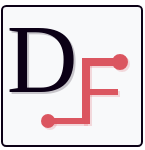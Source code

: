<mxfile version="16.1.0" type="device"><diagram id="yd8ytJc4InaW9__zQ8MR" name="Page-1"><mxGraphModel dx="199" dy="110" grid="1" gridSize="10" guides="1" tooltips="1" connect="1" arrows="1" fold="1" page="1" pageScale="1" pageWidth="850" pageHeight="1100" math="0" shadow="0"><root><mxCell id="0"/><mxCell id="1" parent="0"/><mxCell id="ZDaGmyMk1eqISULxTs8E-29" value="" style="whiteSpace=wrap;html=1;aspect=fixed;shadow=0;glass=0;labelBackgroundColor=none;labelBorderColor=none;sketch=0;fontFamily=Gemunu Libre;fontSource=https%3A%2F%2Ffonts.googleapis.com%2Fcss%3Ffamily%3DGemunu%2BLibre;fontSize=49;fontColor=#0C0116;fillColor=#f8f9fa;strokeColor=#0C0116;strokeWidth=1;perimeterSpacing=1;rounded=1;gradientColor=none;arcSize=3;" vertex="1" parent="1"><mxGeometry x="150" y="90" width="70" height="70" as="geometry"/></mxCell><mxCell id="ZDaGmyMk1eqISULxTs8E-40" value="" style="group" vertex="1" connectable="0" parent="1"><mxGeometry x="165" y="110" width="11" height="15.5" as="geometry"/></mxCell><mxCell id="ZDaGmyMk1eqISULxTs8E-37" value="D" style="rounded=0;whiteSpace=wrap;html=1;shadow=0;glass=0;labelBackgroundColor=none;labelBorderColor=none;sketch=0;fontFamily=Gemunu Libre;fontSource=https%3A%2F%2Ffonts.googleapis.com%2Fcss%3Ffamily%3DGemunu%2BLibre;fontSize=49;fontColor=#0C0116;strokeColor=none;strokeWidth=1;fillColor=none;gradientColor=none;labelPosition=center;verticalLabelPosition=middle;align=center;verticalAlign=middle;" vertex="1" parent="ZDaGmyMk1eqISULxTs8E-40"><mxGeometry width="10" height="14.5" as="geometry"/></mxCell><mxCell id="ZDaGmyMk1eqISULxTs8E-38" value="D" style="rounded=0;whiteSpace=wrap;html=1;shadow=0;glass=0;labelBackgroundColor=none;labelBorderColor=none;sketch=0;fontFamily=Gemunu Libre;fontSource=https%3A%2F%2Ffonts.googleapis.com%2Fcss%3Ffamily%3DGemunu%2BLibre;fontSize=49;fontColor=#0C0116;strokeColor=none;strokeWidth=1;fillColor=none;gradientColor=none;labelPosition=center;verticalLabelPosition=middle;align=center;verticalAlign=middle;textOpacity=20;" vertex="1" parent="ZDaGmyMk1eqISULxTs8E-40"><mxGeometry x="1" y="1" width="10" height="14.5" as="geometry"/></mxCell><mxCell id="ZDaGmyMk1eqISULxTs8E-44" value="" style="group" vertex="1" connectable="0" parent="1"><mxGeometry x="173" y="118" width="36" height="32" as="geometry"/></mxCell><mxCell id="ZDaGmyMk1eqISULxTs8E-17" value="" style="group" vertex="1" connectable="0" parent="ZDaGmyMk1eqISULxTs8E-44"><mxGeometry width="36" height="31" as="geometry"/></mxCell><mxCell id="ZDaGmyMk1eqISULxTs8E-15" value="" style="endArrow=none;html=1;rounded=0;fontFamily=Gemunu Libre;fontSource=https%3A%2F%2Ffonts.googleapis.com%2Fcss%3Ffamily%3DGemunu%2BLibre;fontSize=49;fontColor=#0C0116;exitX=1.1;exitY=0.467;exitDx=0;exitDy=0;exitPerimeter=0;endFill=0;startArrow=oval;startFill=1;strokeColor=#DB5660;strokeWidth=3;shadow=0;sketch=0;endSize=6;startSize=4;" edge="1" parent="ZDaGmyMk1eqISULxTs8E-17"><mxGeometry width="50" height="50" relative="1" as="geometry"><mxPoint y="29.5" as="sourcePoint"/><mxPoint x="19" y="29.5" as="targetPoint"/></mxGeometry></mxCell><mxCell id="ZDaGmyMk1eqISULxTs8E-2" value="" style="endArrow=oval;html=1;rounded=0;fontFamily=Gemunu Libre;fontSource=https%3A%2F%2Ffonts.googleapis.com%2Fcss%3Ffamily%3DGemunu%2BLibre;fontSize=49;fontColor=#0C0116;endFill=1;startArrow=none;startFill=0;strokeWidth=4;strokeColor=#DB5660;shadow=0;endSize=4;" edge="1" parent="ZDaGmyMk1eqISULxTs8E-17"><mxGeometry width="50" height="50" relative="1" as="geometry"><mxPoint x="17" as="sourcePoint"/><mxPoint x="36" as="targetPoint"/></mxGeometry></mxCell><mxCell id="ZDaGmyMk1eqISULxTs8E-9" value="" style="endArrow=none;html=1;rounded=0;fontFamily=Gemunu Libre;fontSource=https%3A%2F%2Ffonts.googleapis.com%2Fcss%3Ffamily%3DGemunu%2BLibre;fontSize=49;fontColor=#0C0116;exitX=1.1;exitY=0.467;exitDx=0;exitDy=0;exitPerimeter=0;endFill=0;startArrow=none;startFill=0;strokeColor=#DB5660;strokeWidth=3;shadow=0;sketch=0;" edge="1" parent="ZDaGmyMk1eqISULxTs8E-17"><mxGeometry width="50" height="50" relative="1" as="geometry"><mxPoint x="18" y="15.02" as="sourcePoint"/><mxPoint x="35" y="15" as="targetPoint"/></mxGeometry></mxCell><mxCell id="ZDaGmyMk1eqISULxTs8E-14" value="" style="endArrow=none;html=1;rounded=0;fontFamily=Gemunu Libre;fontSource=https%3A%2F%2Ffonts.googleapis.com%2Fcss%3Ffamily%3DGemunu%2BLibre;fontSize=49;fontColor=#0C0116;endFill=0;startArrow=none;startFill=0;strokeColor=#DB5660;strokeWidth=4;shadow=0;sketch=0;" edge="1" parent="ZDaGmyMk1eqISULxTs8E-17"><mxGeometry width="50" height="50" relative="1" as="geometry"><mxPoint x="19" as="sourcePoint"/><mxPoint x="19" y="31" as="targetPoint"/></mxGeometry></mxCell><mxCell id="ZDaGmyMk1eqISULxTs8E-25" value="" style="endArrow=none;html=1;rounded=0;fontFamily=Gemunu Libre;fontSource=https%3A%2F%2Ffonts.googleapis.com%2Fcss%3Ffamily%3DGemunu%2BLibre;fontSize=49;fontColor=#0C0116;exitX=1.1;exitY=0.467;exitDx=0;exitDy=0;exitPerimeter=0;endFill=0;startArrow=oval;startFill=1;strokeColor=#DB5660;strokeWidth=3;shadow=0;sketch=0;endSize=6;startSize=4;opacity=20;" edge="1" parent="ZDaGmyMk1eqISULxTs8E-44"><mxGeometry width="50" height="50" relative="1" as="geometry"><mxPoint x="1" y="30.5" as="sourcePoint"/><mxPoint x="20" y="30.5" as="targetPoint"/></mxGeometry></mxCell><mxCell id="ZDaGmyMk1eqISULxTs8E-26" value="" style="endArrow=oval;html=1;rounded=0;fontFamily=Gemunu Libre;fontSource=https%3A%2F%2Ffonts.googleapis.com%2Fcss%3Ffamily%3DGemunu%2BLibre;fontSize=49;fontColor=#0C0116;endFill=1;startArrow=none;startFill=0;strokeWidth=4;strokeColor=#DB5660;shadow=0;endSize=4;opacity=20;" edge="1" parent="ZDaGmyMk1eqISULxTs8E-44"><mxGeometry width="50" height="50" relative="1" as="geometry"><mxPoint x="18" y="1" as="sourcePoint"/><mxPoint x="37" y="1" as="targetPoint"/></mxGeometry></mxCell><mxCell id="ZDaGmyMk1eqISULxTs8E-27" value="" style="endArrow=none;html=1;rounded=0;fontFamily=Gemunu Libre;fontSource=https%3A%2F%2Ffonts.googleapis.com%2Fcss%3Ffamily%3DGemunu%2BLibre;fontSize=49;fontColor=#0C0116;exitX=1.1;exitY=0.467;exitDx=0;exitDy=0;exitPerimeter=0;endFill=0;startArrow=none;startFill=0;strokeColor=#DB5660;strokeWidth=3;shadow=0;sketch=0;opacity=20;" edge="1" parent="ZDaGmyMk1eqISULxTs8E-44"><mxGeometry width="50" height="50" relative="1" as="geometry"><mxPoint x="19" y="16.02" as="sourcePoint"/><mxPoint x="36" y="16" as="targetPoint"/></mxGeometry></mxCell><mxCell id="ZDaGmyMk1eqISULxTs8E-28" value="" style="endArrow=none;html=1;rounded=0;fontFamily=Gemunu Libre;fontSource=https%3A%2F%2Ffonts.googleapis.com%2Fcss%3Ffamily%3DGemunu%2BLibre;fontSize=49;fontColor=#0C0116;endFill=0;startArrow=none;startFill=0;strokeColor=#DB5660;strokeWidth=4;shadow=0;sketch=0;opacity=20;" edge="1" parent="ZDaGmyMk1eqISULxTs8E-44"><mxGeometry width="50" height="50" relative="1" as="geometry"><mxPoint x="20" y="1" as="sourcePoint"/><mxPoint x="20" y="32" as="targetPoint"/></mxGeometry></mxCell></root></mxGraphModel></diagram></mxfile>